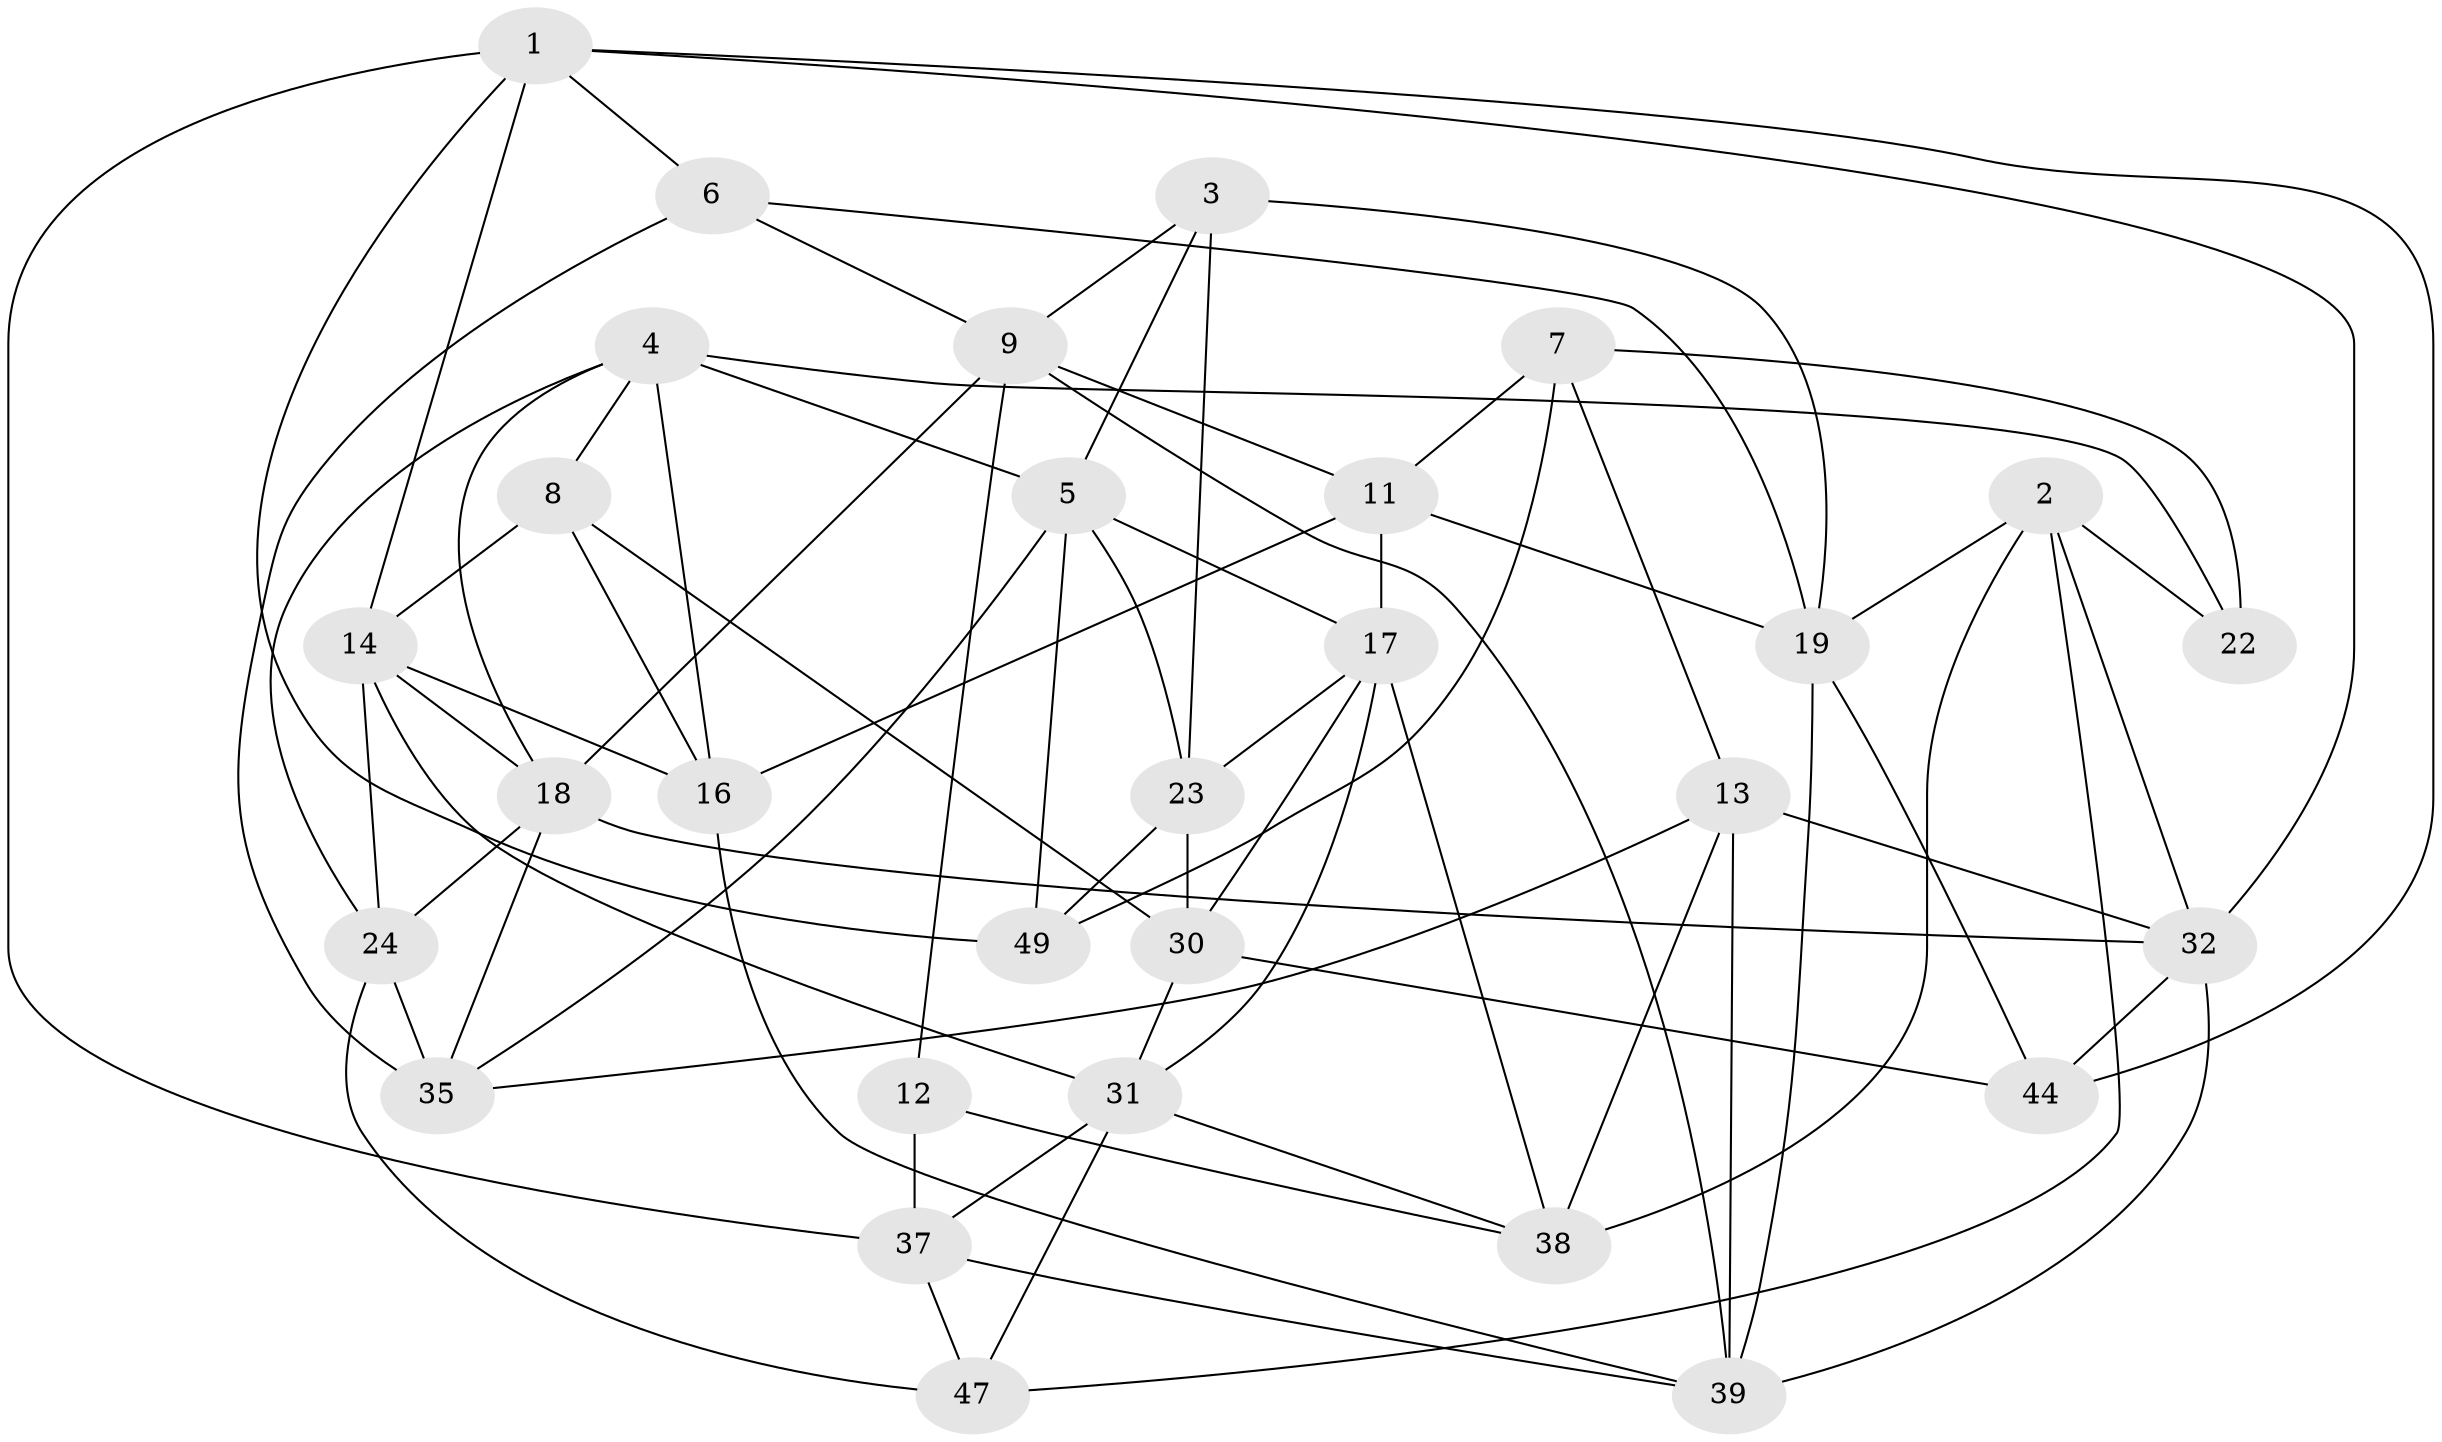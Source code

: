 // Generated by graph-tools (version 1.1) at 2025/52/02/27/25 19:52:32]
// undirected, 30 vertices, 75 edges
graph export_dot {
graph [start="1"]
  node [color=gray90,style=filled];
  1 [super="+21"];
  2 [super="+25"];
  3;
  4 [super="+15"];
  5 [super="+10"];
  6;
  7;
  8;
  9 [super="+45"];
  11 [super="+29"];
  12;
  13 [super="+42"];
  14 [super="+28"];
  16 [super="+33"];
  17 [super="+26"];
  18 [super="+20"];
  19 [super="+48"];
  22;
  23 [super="+27"];
  24 [super="+34"];
  30 [super="+51"];
  31 [super="+36"];
  32 [super="+46"];
  35 [super="+41"];
  37 [super="+43"];
  38 [super="+40"];
  39 [super="+50"];
  44;
  47;
  49;
  1 -- 49;
  1 -- 6;
  1 -- 14;
  1 -- 32;
  1 -- 44;
  1 -- 37;
  2 -- 22 [weight=2];
  2 -- 47;
  2 -- 19;
  2 -- 32;
  2 -- 38;
  3 -- 9;
  3 -- 23;
  3 -- 19;
  3 -- 5;
  4 -- 8;
  4 -- 22;
  4 -- 24;
  4 -- 16;
  4 -- 5;
  4 -- 18;
  5 -- 49;
  5 -- 23;
  5 -- 17;
  5 -- 35;
  6 -- 9;
  6 -- 19;
  6 -- 35;
  7 -- 22;
  7 -- 49;
  7 -- 13;
  7 -- 11;
  8 -- 16;
  8 -- 14;
  8 -- 30;
  9 -- 39;
  9 -- 11;
  9 -- 12;
  9 -- 18;
  11 -- 17;
  11 -- 16 [weight=2];
  11 -- 19;
  12 -- 37 [weight=2];
  12 -- 38;
  13 -- 35;
  13 -- 38 [weight=2];
  13 -- 39;
  13 -- 32;
  14 -- 31;
  14 -- 24;
  14 -- 16;
  14 -- 18;
  16 -- 39;
  17 -- 38;
  17 -- 31;
  17 -- 23;
  17 -- 30;
  18 -- 35;
  18 -- 24;
  18 -- 32;
  19 -- 44;
  19 -- 39;
  23 -- 30 [weight=2];
  23 -- 49;
  24 -- 35 [weight=2];
  24 -- 47;
  30 -- 44;
  30 -- 31;
  31 -- 47;
  31 -- 38;
  31 -- 37;
  32 -- 44;
  32 -- 39;
  37 -- 47;
  37 -- 39;
}
